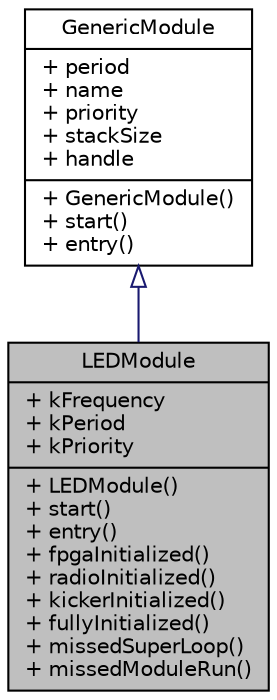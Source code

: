 digraph "LEDModule"
{
  edge [fontname="Helvetica",fontsize="10",labelfontname="Helvetica",labelfontsize="10"];
  node [fontname="Helvetica",fontsize="10",shape=record];
  Node2 [label="{LEDModule\n|+ kFrequency\l+ kPeriod\l+ kPriority\l|+ LEDModule()\l+ start()\l+ entry()\l+ fpgaInitialized()\l+ radioInitialized()\l+ kickerInitialized()\l+ fullyInitialized()\l+ missedSuperLoop()\l+ missedModuleRun()\l}",height=0.2,width=0.4,color="black", fillcolor="grey75", style="filled", fontcolor="black"];
  Node3 -> Node2 [dir="back",color="midnightblue",fontsize="10",style="solid",arrowtail="onormal",fontname="Helvetica"];
  Node3 [label="{GenericModule\n|+ period\l+ name\l+ priority\l+ stackSize\l+ handle\l|+ GenericModule()\l+ start()\l+ entry()\l}",height=0.2,width=0.4,color="black", fillcolor="white", style="filled",URL="$class_generic_module.html"];
}
